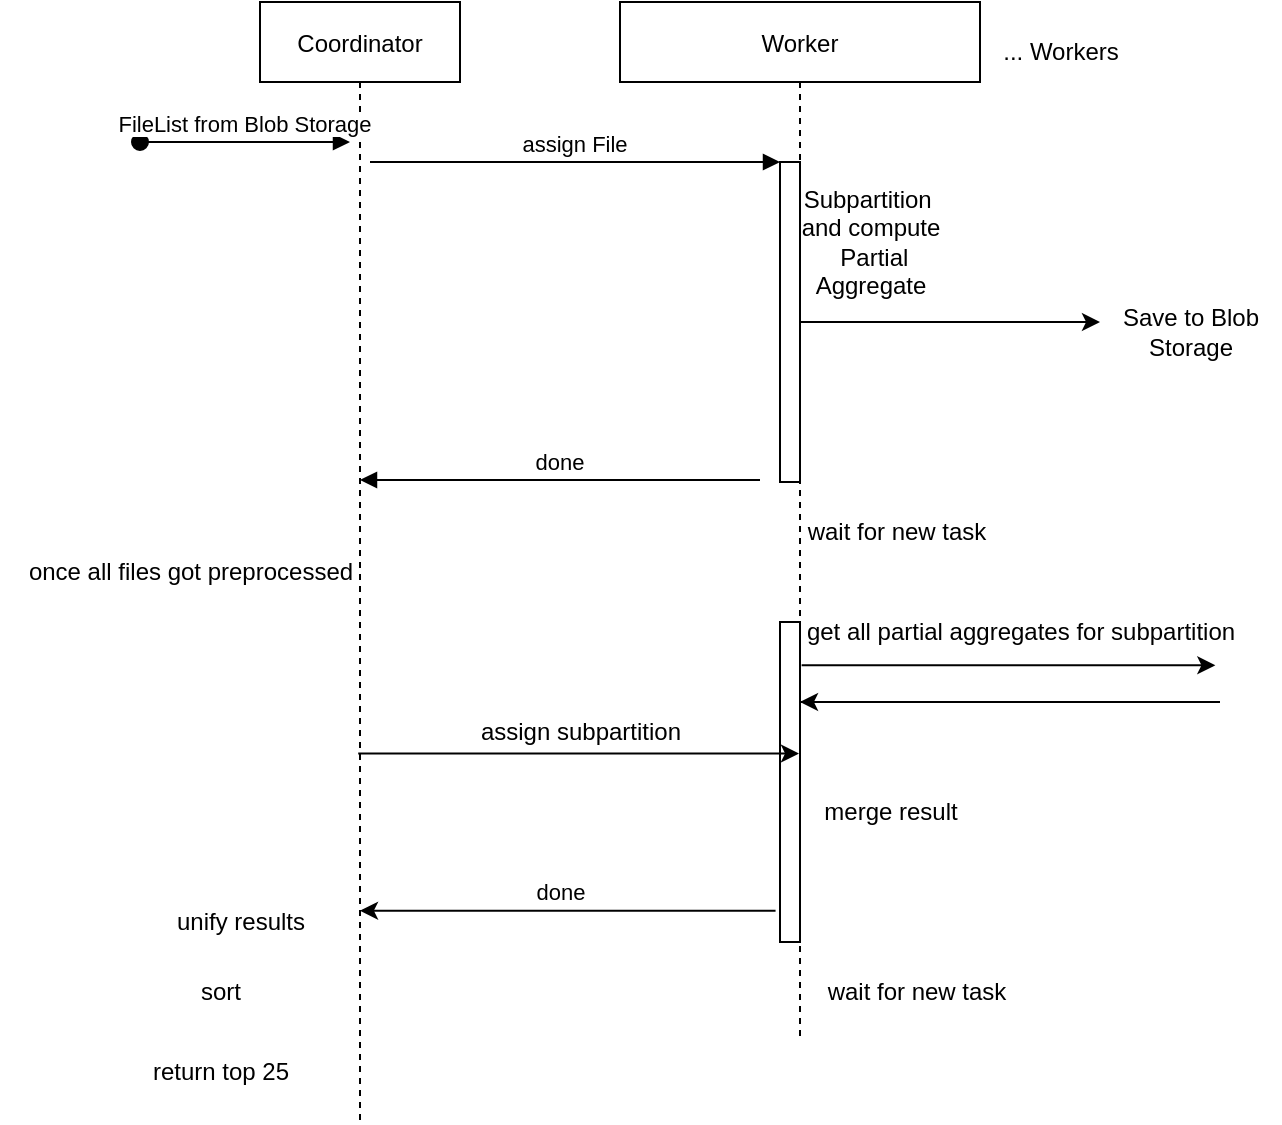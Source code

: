 <mxfile version="20.7.4" type="github">
  <diagram id="kgpKYQtTHZ0yAKxKKP6v" name="Page-1">
    <mxGraphModel dx="2097" dy="824" grid="1" gridSize="10" guides="1" tooltips="1" connect="1" arrows="1" fold="1" page="1" pageScale="1" pageWidth="850" pageHeight="1100" math="0" shadow="0">
      <root>
        <mxCell id="0" />
        <mxCell id="1" parent="0" />
        <mxCell id="3nuBFxr9cyL0pnOWT2aG-1" value="Coordinator" style="shape=umlLifeline;perimeter=lifelinePerimeter;container=1;collapsible=0;recursiveResize=0;rounded=0;shadow=0;strokeWidth=1;" parent="1" vertex="1">
          <mxGeometry x="120" y="80" width="100" height="560" as="geometry" />
        </mxCell>
        <mxCell id="3nuBFxr9cyL0pnOWT2aG-3" value="FileList from Blob Storage" style="verticalAlign=bottom;startArrow=oval;endArrow=block;startSize=8;shadow=0;strokeWidth=1;" parent="3nuBFxr9cyL0pnOWT2aG-1" edge="1">
          <mxGeometry relative="1" as="geometry">
            <mxPoint x="-60" y="70" as="sourcePoint" />
            <mxPoint x="45" y="70" as="targetPoint" />
          </mxGeometry>
        </mxCell>
        <mxCell id="3nuBFxr9cyL0pnOWT2aG-5" value="Worker" style="shape=umlLifeline;perimeter=lifelinePerimeter;container=1;collapsible=0;recursiveResize=0;rounded=0;shadow=0;strokeWidth=1;" parent="1" vertex="1">
          <mxGeometry x="300" y="80" width="180" height="520" as="geometry" />
        </mxCell>
        <mxCell id="3nuBFxr9cyL0pnOWT2aG-6" value="" style="points=[];perimeter=orthogonalPerimeter;rounded=0;shadow=0;strokeWidth=1;" parent="3nuBFxr9cyL0pnOWT2aG-5" vertex="1">
          <mxGeometry x="80" y="80" width="10" height="160" as="geometry" />
        </mxCell>
        <mxCell id="X_brF7GK9pJHSP2JpN9n-6" value="wait for new task" style="text;html=1;align=center;verticalAlign=middle;resizable=0;points=[];autosize=1;strokeColor=none;fillColor=none;" vertex="1" parent="3nuBFxr9cyL0pnOWT2aG-5">
          <mxGeometry x="82.5" y="250" width="110" height="30" as="geometry" />
        </mxCell>
        <mxCell id="X_brF7GK9pJHSP2JpN9n-18" value="Subpartition&amp;nbsp;&lt;br&gt;and compute&lt;br&gt;&amp;nbsp;Partial &lt;br&gt;Aggregate" style="text;html=1;align=center;verticalAlign=middle;resizable=0;points=[];autosize=1;strokeColor=none;fillColor=none;" vertex="1" parent="3nuBFxr9cyL0pnOWT2aG-5">
          <mxGeometry x="80" y="85" width="90" height="70" as="geometry" />
        </mxCell>
        <mxCell id="X_brF7GK9pJHSP2JpN9n-27" value="" style="points=[];perimeter=orthogonalPerimeter;rounded=0;shadow=0;strokeWidth=1;" vertex="1" parent="3nuBFxr9cyL0pnOWT2aG-5">
          <mxGeometry x="80" y="310" width="10" height="160" as="geometry" />
        </mxCell>
        <mxCell id="X_brF7GK9pJHSP2JpN9n-33" value="" style="endArrow=classic;html=1;rounded=0;exitX=1.083;exitY=0.135;exitDx=0;exitDy=0;exitPerimeter=0;" edge="1" parent="3nuBFxr9cyL0pnOWT2aG-5">
          <mxGeometry width="50" height="50" relative="1" as="geometry">
            <mxPoint x="90.0" y="350.0" as="sourcePoint" />
            <mxPoint x="90" y="350" as="targetPoint" />
            <Array as="points">
              <mxPoint x="300" y="350" />
            </Array>
          </mxGeometry>
        </mxCell>
        <mxCell id="X_brF7GK9pJHSP2JpN9n-34" value="merge result" style="text;html=1;align=center;verticalAlign=middle;resizable=0;points=[];autosize=1;strokeColor=none;fillColor=none;" vertex="1" parent="3nuBFxr9cyL0pnOWT2aG-5">
          <mxGeometry x="90" y="390" width="90" height="30" as="geometry" />
        </mxCell>
        <mxCell id="3nuBFxr9cyL0pnOWT2aG-8" value="assign File" style="verticalAlign=bottom;endArrow=block;entryX=0;entryY=0;shadow=0;strokeWidth=1;" parent="1" target="3nuBFxr9cyL0pnOWT2aG-6" edge="1">
          <mxGeometry relative="1" as="geometry">
            <mxPoint x="175" y="160.0" as="sourcePoint" />
          </mxGeometry>
        </mxCell>
        <mxCell id="3nuBFxr9cyL0pnOWT2aG-9" value="done" style="verticalAlign=bottom;endArrow=block;shadow=0;strokeWidth=1;" parent="1" target="3nuBFxr9cyL0pnOWT2aG-1" edge="1">
          <mxGeometry relative="1" as="geometry">
            <mxPoint x="370" y="319" as="sourcePoint" />
            <mxPoint x="175" y="200" as="targetPoint" />
            <Array as="points" />
          </mxGeometry>
        </mxCell>
        <mxCell id="X_brF7GK9pJHSP2JpN9n-5" value="... Workers" style="text;html=1;align=center;verticalAlign=middle;resizable=0;points=[];autosize=1;strokeColor=none;fillColor=none;" vertex="1" parent="1">
          <mxGeometry x="480" y="90" width="80" height="30" as="geometry" />
        </mxCell>
        <mxCell id="X_brF7GK9pJHSP2JpN9n-20" style="edgeStyle=orthogonalEdgeStyle;rounded=0;orthogonalLoop=1;jettySize=auto;html=1;" edge="1" parent="1" source="3nuBFxr9cyL0pnOWT2aG-6">
          <mxGeometry relative="1" as="geometry">
            <mxPoint x="540" y="240" as="targetPoint" />
          </mxGeometry>
        </mxCell>
        <mxCell id="X_brF7GK9pJHSP2JpN9n-22" value="Save to Blob&lt;br&gt;Storage" style="text;html=1;align=center;verticalAlign=middle;resizable=0;points=[];autosize=1;strokeColor=none;fillColor=none;" vertex="1" parent="1">
          <mxGeometry x="540" y="225" width="90" height="40" as="geometry" />
        </mxCell>
        <mxCell id="X_brF7GK9pJHSP2JpN9n-25" value="once all files got preprocessed" style="text;html=1;align=center;verticalAlign=middle;resizable=0;points=[];autosize=1;strokeColor=none;fillColor=none;" vertex="1" parent="1">
          <mxGeometry x="-10" y="350" width="190" height="30" as="geometry" />
        </mxCell>
        <mxCell id="X_brF7GK9pJHSP2JpN9n-28" value="" style="endArrow=classic;html=1;rounded=0;exitX=0.491;exitY=0.671;exitDx=0;exitDy=0;exitPerimeter=0;" edge="1" parent="1" source="3nuBFxr9cyL0pnOWT2aG-1" target="3nuBFxr9cyL0pnOWT2aG-5">
          <mxGeometry width="50" height="50" relative="1" as="geometry">
            <mxPoint x="380" y="380" as="sourcePoint" />
            <mxPoint x="430" y="330" as="targetPoint" />
          </mxGeometry>
        </mxCell>
        <mxCell id="X_brF7GK9pJHSP2JpN9n-29" value="assign subpartition" style="text;html=1;align=center;verticalAlign=middle;resizable=0;points=[];autosize=1;strokeColor=none;fillColor=none;" vertex="1" parent="1">
          <mxGeometry x="220" y="430" width="120" height="30" as="geometry" />
        </mxCell>
        <mxCell id="X_brF7GK9pJHSP2JpN9n-30" value="" style="endArrow=classic;html=1;rounded=0;exitX=1.083;exitY=0.135;exitDx=0;exitDy=0;exitPerimeter=0;entryX=0.907;entryY=1.055;entryDx=0;entryDy=0;entryPerimeter=0;" edge="1" parent="1" source="X_brF7GK9pJHSP2JpN9n-27" target="X_brF7GK9pJHSP2JpN9n-31">
          <mxGeometry width="50" height="50" relative="1" as="geometry">
            <mxPoint x="380" y="380" as="sourcePoint" />
            <mxPoint x="630" y="410" as="targetPoint" />
          </mxGeometry>
        </mxCell>
        <mxCell id="X_brF7GK9pJHSP2JpN9n-31" value="get all partial aggregates for subpartition" style="text;html=1;align=center;verticalAlign=middle;resizable=0;points=[];autosize=1;strokeColor=none;fillColor=none;" vertex="1" parent="1">
          <mxGeometry x="380" y="380" width="240" height="30" as="geometry" />
        </mxCell>
        <mxCell id="X_brF7GK9pJHSP2JpN9n-35" value="" style="endArrow=classic;html=1;rounded=0;exitX=-0.222;exitY=0.902;exitDx=0;exitDy=0;exitPerimeter=0;" edge="1" parent="1" source="X_brF7GK9pJHSP2JpN9n-27" target="3nuBFxr9cyL0pnOWT2aG-1">
          <mxGeometry width="50" height="50" relative="1" as="geometry">
            <mxPoint x="380" y="430" as="sourcePoint" />
            <mxPoint x="430" y="380" as="targetPoint" />
          </mxGeometry>
        </mxCell>
        <mxCell id="X_brF7GK9pJHSP2JpN9n-36" value="unify results" style="text;html=1;align=center;verticalAlign=middle;resizable=0;points=[];autosize=1;strokeColor=none;fillColor=none;" vertex="1" parent="1">
          <mxGeometry x="65" y="525" width="90" height="30" as="geometry" />
        </mxCell>
        <mxCell id="X_brF7GK9pJHSP2JpN9n-37" value="sort" style="text;html=1;align=center;verticalAlign=middle;resizable=0;points=[];autosize=1;strokeColor=none;fillColor=none;" vertex="1" parent="1">
          <mxGeometry x="80" y="560" width="40" height="30" as="geometry" />
        </mxCell>
        <mxCell id="X_brF7GK9pJHSP2JpN9n-38" value="return top 25" style="text;html=1;align=center;verticalAlign=middle;resizable=0;points=[];autosize=1;strokeColor=none;fillColor=none;" vertex="1" parent="1">
          <mxGeometry x="55" y="600" width="90" height="30" as="geometry" />
        </mxCell>
        <mxCell id="X_brF7GK9pJHSP2JpN9n-39" value="wait for new task" style="text;html=1;align=center;verticalAlign=middle;resizable=0;points=[];autosize=1;strokeColor=none;fillColor=none;" vertex="1" parent="1">
          <mxGeometry x="392.5" y="560" width="110" height="30" as="geometry" />
        </mxCell>
        <mxCell id="X_brF7GK9pJHSP2JpN9n-40" value="&lt;span style=&quot;font-size: 11px; background-color: rgb(255, 255, 255);&quot;&gt;done&lt;/span&gt;" style="text;html=1;align=center;verticalAlign=middle;resizable=0;points=[];autosize=1;strokeColor=none;fillColor=none;" vertex="1" parent="1">
          <mxGeometry x="245" y="510" width="50" height="30" as="geometry" />
        </mxCell>
      </root>
    </mxGraphModel>
  </diagram>
</mxfile>
